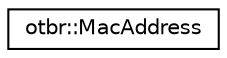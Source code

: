 digraph "Graphical Class Hierarchy"
{
  edge [fontname="Helvetica",fontsize="10",labelfontname="Helvetica",labelfontsize="10"];
  node [fontname="Helvetica",fontsize="10",shape=record];
  rankdir="LR";
  Node0 [label="otbr::MacAddress",height=0.2,width=0.4,color="black", fillcolor="white", style="filled",URL="$db/d8f/classotbr_1_1MacAddress.html",tooltip="This class represents an ethernet MAC address. "];
}
